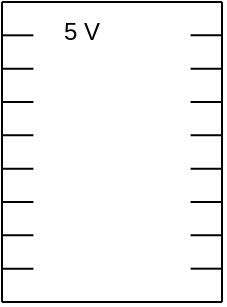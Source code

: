 <mxfile version="16.5.1" type="device"><diagram id="2QdyQGdsj8yK_N6mEWf9" name="Pagina-1"><mxGraphModel dx="375" dy="338" grid="1" gridSize="10" guides="1" tooltips="1" connect="1" arrows="1" fold="1" page="1" pageScale="1" pageWidth="827" pageHeight="1169" math="0" shadow="0"><root><mxCell id="0"/><mxCell id="1" parent="0"/><mxCell id="hhy9zApST1ktFNo5Sxkw-31" value="" style="group" vertex="1" connectable="0" parent="1"><mxGeometry x="260" y="260" width="110" height="150" as="geometry"/></mxCell><mxCell id="hhy9zApST1ktFNo5Sxkw-4" value="" style="endArrow=none;html=1;rounded=0;" edge="1" parent="hhy9zApST1ktFNo5Sxkw-31"><mxGeometry width="50" height="50" relative="1" as="geometry"><mxPoint y="150" as="sourcePoint"/><mxPoint as="targetPoint"/></mxGeometry></mxCell><mxCell id="hhy9zApST1ktFNo5Sxkw-5" value="" style="endArrow=none;html=1;rounded=0;" edge="1" parent="hhy9zApST1ktFNo5Sxkw-31"><mxGeometry width="50" height="50" relative="1" as="geometry"><mxPoint y="16.667" as="sourcePoint"/><mxPoint x="15.714" y="16.667" as="targetPoint"/></mxGeometry></mxCell><mxCell id="hhy9zApST1ktFNo5Sxkw-6" value="" style="endArrow=none;html=1;rounded=0;" edge="1" parent="hhy9zApST1ktFNo5Sxkw-31"><mxGeometry width="50" height="50" relative="1" as="geometry"><mxPoint x="15.714" y="33.333" as="sourcePoint"/><mxPoint x="15.714" y="33.333" as="targetPoint"/><Array as="points"><mxPoint y="33.333"/></Array></mxGeometry></mxCell><mxCell id="hhy9zApST1ktFNo5Sxkw-7" value="" style="endArrow=none;html=1;rounded=0;" edge="1" parent="hhy9zApST1ktFNo5Sxkw-31"><mxGeometry width="50" height="50" relative="1" as="geometry"><mxPoint x="15.714" y="50" as="sourcePoint"/><mxPoint x="15.714" y="50" as="targetPoint"/><Array as="points"><mxPoint y="50"/></Array></mxGeometry></mxCell><mxCell id="hhy9zApST1ktFNo5Sxkw-8" value="" style="endArrow=none;html=1;rounded=0;" edge="1" parent="hhy9zApST1ktFNo5Sxkw-31"><mxGeometry width="50" height="50" relative="1" as="geometry"><mxPoint x="15.714" y="66.667" as="sourcePoint"/><mxPoint x="15.714" y="66.667" as="targetPoint"/><Array as="points"><mxPoint y="66.667"/></Array></mxGeometry></mxCell><mxCell id="hhy9zApST1ktFNo5Sxkw-9" value="" style="endArrow=none;html=1;rounded=0;" edge="1" parent="hhy9zApST1ktFNo5Sxkw-31"><mxGeometry width="50" height="50" relative="1" as="geometry"><mxPoint x="15.714" y="83.333" as="sourcePoint"/><mxPoint x="15.714" y="83.333" as="targetPoint"/><Array as="points"><mxPoint y="83.333"/></Array></mxGeometry></mxCell><mxCell id="hhy9zApST1ktFNo5Sxkw-10" value="" style="endArrow=none;html=1;rounded=0;" edge="1" parent="hhy9zApST1ktFNo5Sxkw-31"><mxGeometry width="50" height="50" relative="1" as="geometry"><mxPoint x="15.714" y="100" as="sourcePoint"/><mxPoint x="15.714" y="100" as="targetPoint"/><Array as="points"><mxPoint x="15.714" y="100"/><mxPoint y="100"/></Array></mxGeometry></mxCell><mxCell id="hhy9zApST1ktFNo5Sxkw-11" value="" style="endArrow=none;html=1;rounded=0;" edge="1" parent="hhy9zApST1ktFNo5Sxkw-31"><mxGeometry width="50" height="50" relative="1" as="geometry"><mxPoint x="15.714" y="116.667" as="sourcePoint"/><mxPoint x="15.714" y="116.667" as="targetPoint"/><Array as="points"><mxPoint x="15.714" y="116.667"/><mxPoint y="116.667"/></Array></mxGeometry></mxCell><mxCell id="hhy9zApST1ktFNo5Sxkw-12" value="" style="endArrow=none;html=1;rounded=0;" edge="1" parent="hhy9zApST1ktFNo5Sxkw-31"><mxGeometry width="50" height="50" relative="1" as="geometry"><mxPoint x="15.714" y="133.333" as="sourcePoint"/><mxPoint x="15.714" y="133.333" as="targetPoint"/><Array as="points"><mxPoint x="15.714" y="133.333"/><mxPoint y="133.333"/></Array></mxGeometry></mxCell><mxCell id="hhy9zApST1ktFNo5Sxkw-15" value="" style="endArrow=none;html=1;rounded=0;" edge="1" parent="hhy9zApST1ktFNo5Sxkw-31"><mxGeometry width="50" height="50" relative="1" as="geometry"><mxPoint x="110" as="sourcePoint"/><mxPoint x="110" y="150" as="targetPoint"/></mxGeometry></mxCell><mxCell id="hhy9zApST1ktFNo5Sxkw-16" value="" style="endArrow=none;html=1;rounded=0;" edge="1" parent="hhy9zApST1ktFNo5Sxkw-31"><mxGeometry width="50" height="50" relative="1" as="geometry"><mxPoint x="110" y="133.333" as="sourcePoint"/><mxPoint x="94.286" y="133.333" as="targetPoint"/></mxGeometry></mxCell><mxCell id="hhy9zApST1ktFNo5Sxkw-17" value="" style="endArrow=none;html=1;rounded=0;" edge="1" parent="hhy9zApST1ktFNo5Sxkw-31"><mxGeometry width="50" height="50" relative="1" as="geometry"><mxPoint x="94.286" y="116.667" as="sourcePoint"/><mxPoint x="94.286" y="116.667" as="targetPoint"/><Array as="points"><mxPoint x="110" y="116.667"/></Array></mxGeometry></mxCell><mxCell id="hhy9zApST1ktFNo5Sxkw-18" value="" style="endArrow=none;html=1;rounded=0;" edge="1" parent="hhy9zApST1ktFNo5Sxkw-31"><mxGeometry width="50" height="50" relative="1" as="geometry"><mxPoint x="94.286" y="100" as="sourcePoint"/><mxPoint x="94.286" y="100" as="targetPoint"/><Array as="points"><mxPoint x="110" y="100"/></Array></mxGeometry></mxCell><mxCell id="hhy9zApST1ktFNo5Sxkw-19" value="" style="endArrow=none;html=1;rounded=0;" edge="1" parent="hhy9zApST1ktFNo5Sxkw-31"><mxGeometry width="50" height="50" relative="1" as="geometry"><mxPoint x="94.286" y="83.333" as="sourcePoint"/><mxPoint x="94.286" y="83.333" as="targetPoint"/><Array as="points"><mxPoint x="110" y="83.333"/></Array></mxGeometry></mxCell><mxCell id="hhy9zApST1ktFNo5Sxkw-20" value="" style="endArrow=none;html=1;rounded=0;" edge="1" parent="hhy9zApST1ktFNo5Sxkw-31"><mxGeometry width="50" height="50" relative="1" as="geometry"><mxPoint x="94.286" y="66.667" as="sourcePoint"/><mxPoint x="94.286" y="66.667" as="targetPoint"/><Array as="points"><mxPoint x="110" y="66.667"/></Array></mxGeometry></mxCell><mxCell id="hhy9zApST1ktFNo5Sxkw-21" value="" style="endArrow=none;html=1;rounded=0;" edge="1" parent="hhy9zApST1ktFNo5Sxkw-31"><mxGeometry width="50" height="50" relative="1" as="geometry"><mxPoint x="94.286" y="50" as="sourcePoint"/><mxPoint x="94.286" y="50" as="targetPoint"/><Array as="points"><mxPoint x="94.286" y="50"/><mxPoint x="110" y="50"/></Array></mxGeometry></mxCell><mxCell id="hhy9zApST1ktFNo5Sxkw-22" value="" style="endArrow=none;html=1;rounded=0;" edge="1" parent="hhy9zApST1ktFNo5Sxkw-31"><mxGeometry width="50" height="50" relative="1" as="geometry"><mxPoint x="94.286" y="33.333" as="sourcePoint"/><mxPoint x="94.286" y="33.333" as="targetPoint"/><Array as="points"><mxPoint x="94.286" y="33.333"/><mxPoint x="110" y="33.333"/></Array></mxGeometry></mxCell><mxCell id="hhy9zApST1ktFNo5Sxkw-23" value="" style="endArrow=none;html=1;rounded=0;" edge="1" parent="hhy9zApST1ktFNo5Sxkw-31"><mxGeometry width="50" height="50" relative="1" as="geometry"><mxPoint x="94.286" y="16.667" as="sourcePoint"/><mxPoint x="94.286" y="16.667" as="targetPoint"/><Array as="points"><mxPoint x="94.286" y="16.667"/><mxPoint x="110" y="16.667"/></Array></mxGeometry></mxCell><mxCell id="hhy9zApST1ktFNo5Sxkw-27" value="" style="endArrow=none;html=1;rounded=0;" edge="1" parent="hhy9zApST1ktFNo5Sxkw-31"><mxGeometry width="50" height="50" relative="1" as="geometry"><mxPoint as="sourcePoint"/><mxPoint x="110" as="targetPoint"/></mxGeometry></mxCell><mxCell id="hhy9zApST1ktFNo5Sxkw-29" value="" style="endArrow=none;html=1;rounded=0;" edge="1" parent="hhy9zApST1ktFNo5Sxkw-31"><mxGeometry width="50" height="50" relative="1" as="geometry"><mxPoint y="150" as="sourcePoint"/><mxPoint x="110" y="150" as="targetPoint"/></mxGeometry></mxCell><mxCell id="hhy9zApST1ktFNo5Sxkw-32" value="5 V" style="text;html=1;strokeColor=none;fillColor=none;align=center;verticalAlign=middle;whiteSpace=wrap;rounded=0;" vertex="1" parent="hhy9zApST1ktFNo5Sxkw-31"><mxGeometry x="10" width="60" height="30" as="geometry"/></mxCell></root></mxGraphModel></diagram></mxfile>